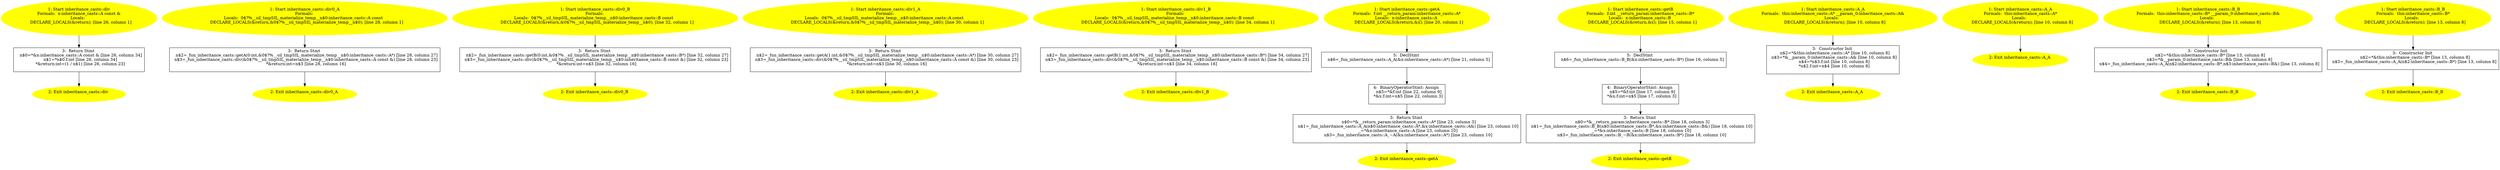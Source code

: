 /* @generated */
digraph cfg {
"div#inheritance_casts#6922777222181710886.49c2c177ef4708a5a378ab243af3c697_1" [label="1: Start inheritance_casts::div\nFormals:  x:inheritance_casts::A const &\nLocals:  \n   DECLARE_LOCALS(&return); [line 26, column 1]\n " color=yellow style=filled]
	

	 "div#inheritance_casts#6922777222181710886.49c2c177ef4708a5a378ab243af3c697_1" -> "div#inheritance_casts#6922777222181710886.49c2c177ef4708a5a378ab243af3c697_3" ;
"div#inheritance_casts#6922777222181710886.49c2c177ef4708a5a378ab243af3c697_2" [label="2: Exit inheritance_casts::div \n  " color=yellow style=filled]
	

"div#inheritance_casts#6922777222181710886.49c2c177ef4708a5a378ab243af3c697_3" [label="3:  Return Stmt \n   n$0=*&x:inheritance_casts::A const & [line 26, column 34]\n  n$1=*n$0.f:int [line 26, column 34]\n  *&return:int=(1 / n$1) [line 26, column 23]\n " shape="box"]
	

	 "div#inheritance_casts#6922777222181710886.49c2c177ef4708a5a378ab243af3c697_3" -> "div#inheritance_casts#6922777222181710886.49c2c177ef4708a5a378ab243af3c697_2" ;
"div0_A#inheritance_casts#7658516495554603699.e5c3e3413f6eac12dda7dd76db597c34_1" [label="1: Start inheritance_casts::div0_A\nFormals: \nLocals:  0$?%__sil_tmpSIL_materialize_temp__n$0:inheritance_casts::A const  \n   DECLARE_LOCALS(&return,&0$?%__sil_tmpSIL_materialize_temp__n$0); [line 28, column 1]\n " color=yellow style=filled]
	

	 "div0_A#inheritance_casts#7658516495554603699.e5c3e3413f6eac12dda7dd76db597c34_1" -> "div0_A#inheritance_casts#7658516495554603699.e5c3e3413f6eac12dda7dd76db597c34_3" ;
"div0_A#inheritance_casts#7658516495554603699.e5c3e3413f6eac12dda7dd76db597c34_2" [label="2: Exit inheritance_casts::div0_A \n  " color=yellow style=filled]
	

"div0_A#inheritance_casts#7658516495554603699.e5c3e3413f6eac12dda7dd76db597c34_3" [label="3:  Return Stmt \n   n$2=_fun_inheritance_casts::getA(0:int,&0$?%__sil_tmpSIL_materialize_temp__n$0:inheritance_casts::A*) [line 28, column 27]\n  n$3=_fun_inheritance_casts::div(&0$?%__sil_tmpSIL_materialize_temp__n$0:inheritance_casts::A const &) [line 28, column 23]\n  *&return:int=n$3 [line 28, column 16]\n " shape="box"]
	

	 "div0_A#inheritance_casts#7658516495554603699.e5c3e3413f6eac12dda7dd76db597c34_3" -> "div0_A#inheritance_casts#7658516495554603699.e5c3e3413f6eac12dda7dd76db597c34_2" ;
"div0_B#inheritance_casts#9651791439006644302.4d2c177357a796fa9b436df4f92f3de8_1" [label="1: Start inheritance_casts::div0_B\nFormals: \nLocals:  0$?%__sil_tmpSIL_materialize_temp__n$0:inheritance_casts::B const  \n   DECLARE_LOCALS(&return,&0$?%__sil_tmpSIL_materialize_temp__n$0); [line 32, column 1]\n " color=yellow style=filled]
	

	 "div0_B#inheritance_casts#9651791439006644302.4d2c177357a796fa9b436df4f92f3de8_1" -> "div0_B#inheritance_casts#9651791439006644302.4d2c177357a796fa9b436df4f92f3de8_3" ;
"div0_B#inheritance_casts#9651791439006644302.4d2c177357a796fa9b436df4f92f3de8_2" [label="2: Exit inheritance_casts::div0_B \n  " color=yellow style=filled]
	

"div0_B#inheritance_casts#9651791439006644302.4d2c177357a796fa9b436df4f92f3de8_3" [label="3:  Return Stmt \n   n$2=_fun_inheritance_casts::getB(0:int,&0$?%__sil_tmpSIL_materialize_temp__n$0:inheritance_casts::B*) [line 32, column 27]\n  n$3=_fun_inheritance_casts::div(&0$?%__sil_tmpSIL_materialize_temp__n$0:inheritance_casts::B const &) [line 32, column 23]\n  *&return:int=n$3 [line 32, column 16]\n " shape="box"]
	

	 "div0_B#inheritance_casts#9651791439006644302.4d2c177357a796fa9b436df4f92f3de8_3" -> "div0_B#inheritance_casts#9651791439006644302.4d2c177357a796fa9b436df4f92f3de8_2" ;
"div1_A#inheritance_casts#14706027417800210732.96d94ec773e2890c763d57de8a52982b_1" [label="1: Start inheritance_casts::div1_A\nFormals: \nLocals:  0$?%__sil_tmpSIL_materialize_temp__n$0:inheritance_casts::A const  \n   DECLARE_LOCALS(&return,&0$?%__sil_tmpSIL_materialize_temp__n$0); [line 30, column 1]\n " color=yellow style=filled]
	

	 "div1_A#inheritance_casts#14706027417800210732.96d94ec773e2890c763d57de8a52982b_1" -> "div1_A#inheritance_casts#14706027417800210732.96d94ec773e2890c763d57de8a52982b_3" ;
"div1_A#inheritance_casts#14706027417800210732.96d94ec773e2890c763d57de8a52982b_2" [label="2: Exit inheritance_casts::div1_A \n  " color=yellow style=filled]
	

"div1_A#inheritance_casts#14706027417800210732.96d94ec773e2890c763d57de8a52982b_3" [label="3:  Return Stmt \n   n$2=_fun_inheritance_casts::getA(1:int,&0$?%__sil_tmpSIL_materialize_temp__n$0:inheritance_casts::A*) [line 30, column 27]\n  n$3=_fun_inheritance_casts::div(&0$?%__sil_tmpSIL_materialize_temp__n$0:inheritance_casts::A const &) [line 30, column 23]\n  *&return:int=n$3 [line 30, column 16]\n " shape="box"]
	

	 "div1_A#inheritance_casts#14706027417800210732.96d94ec773e2890c763d57de8a52982b_3" -> "div1_A#inheritance_casts#14706027417800210732.96d94ec773e2890c763d57de8a52982b_2" ;
"div1_B#inheritance_casts#15202051198007397773.6fa30ed113dcaca42095f52f33fb0c86_1" [label="1: Start inheritance_casts::div1_B\nFormals: \nLocals:  0$?%__sil_tmpSIL_materialize_temp__n$0:inheritance_casts::B const  \n   DECLARE_LOCALS(&return,&0$?%__sil_tmpSIL_materialize_temp__n$0); [line 34, column 1]\n " color=yellow style=filled]
	

	 "div1_B#inheritance_casts#15202051198007397773.6fa30ed113dcaca42095f52f33fb0c86_1" -> "div1_B#inheritance_casts#15202051198007397773.6fa30ed113dcaca42095f52f33fb0c86_3" ;
"div1_B#inheritance_casts#15202051198007397773.6fa30ed113dcaca42095f52f33fb0c86_2" [label="2: Exit inheritance_casts::div1_B \n  " color=yellow style=filled]
	

"div1_B#inheritance_casts#15202051198007397773.6fa30ed113dcaca42095f52f33fb0c86_3" [label="3:  Return Stmt \n   n$2=_fun_inheritance_casts::getB(1:int,&0$?%__sil_tmpSIL_materialize_temp__n$0:inheritance_casts::B*) [line 34, column 27]\n  n$3=_fun_inheritance_casts::div(&0$?%__sil_tmpSIL_materialize_temp__n$0:inheritance_casts::B const &) [line 34, column 23]\n  *&return:int=n$3 [line 34, column 16]\n " shape="box"]
	

	 "div1_B#inheritance_casts#15202051198007397773.6fa30ed113dcaca42095f52f33fb0c86_3" -> "div1_B#inheritance_casts#15202051198007397773.6fa30ed113dcaca42095f52f33fb0c86_2" ;
"getA#inheritance_casts#5702196550029280494.a31441c26ae3c842bca5b13c0e4f700e_1" [label="1: Start inheritance_casts::getA\nFormals:  f:int __return_param:inheritance_casts::A*\nLocals:  x:inheritance_casts::A \n   DECLARE_LOCALS(&return,&x); [line 20, column 1]\n " color=yellow style=filled]
	

	 "getA#inheritance_casts#5702196550029280494.a31441c26ae3c842bca5b13c0e4f700e_1" -> "getA#inheritance_casts#5702196550029280494.a31441c26ae3c842bca5b13c0e4f700e_5" ;
"getA#inheritance_casts#5702196550029280494.a31441c26ae3c842bca5b13c0e4f700e_2" [label="2: Exit inheritance_casts::getA \n  " color=yellow style=filled]
	

"getA#inheritance_casts#5702196550029280494.a31441c26ae3c842bca5b13c0e4f700e_3" [label="3:  Return Stmt \n   n$0=*&__return_param:inheritance_casts::A* [line 23, column 3]\n  n$1=_fun_inheritance_casts::A_A(n$0:inheritance_casts::A*,&x:inheritance_casts::A&) [line 23, column 10]\n  _=*&x:inheritance_casts::A [line 23, column 10]\n  n$3=_fun_inheritance_casts::A_~A(&x:inheritance_casts::A*) [line 23, column 10]\n " shape="box"]
	

	 "getA#inheritance_casts#5702196550029280494.a31441c26ae3c842bca5b13c0e4f700e_3" -> "getA#inheritance_casts#5702196550029280494.a31441c26ae3c842bca5b13c0e4f700e_2" ;
"getA#inheritance_casts#5702196550029280494.a31441c26ae3c842bca5b13c0e4f700e_4" [label="4:  BinaryOperatorStmt: Assign \n   n$5=*&f:int [line 22, column 9]\n  *&x.f:int=n$5 [line 22, column 3]\n " shape="box"]
	

	 "getA#inheritance_casts#5702196550029280494.a31441c26ae3c842bca5b13c0e4f700e_4" -> "getA#inheritance_casts#5702196550029280494.a31441c26ae3c842bca5b13c0e4f700e_3" ;
"getA#inheritance_casts#5702196550029280494.a31441c26ae3c842bca5b13c0e4f700e_5" [label="5:  DeclStmt \n   n$6=_fun_inheritance_casts::A_A(&x:inheritance_casts::A*) [line 21, column 5]\n " shape="box"]
	

	 "getA#inheritance_casts#5702196550029280494.a31441c26ae3c842bca5b13c0e4f700e_5" -> "getA#inheritance_casts#5702196550029280494.a31441c26ae3c842bca5b13c0e4f700e_4" ;
"getB#inheritance_casts#7572693428029732371.2a52889292973e0a59e81bc3aa93b9cd_1" [label="1: Start inheritance_casts::getB\nFormals:  f:int __return_param:inheritance_casts::B*\nLocals:  x:inheritance_casts::B \n   DECLARE_LOCALS(&return,&x); [line 15, column 1]\n " color=yellow style=filled]
	

	 "getB#inheritance_casts#7572693428029732371.2a52889292973e0a59e81bc3aa93b9cd_1" -> "getB#inheritance_casts#7572693428029732371.2a52889292973e0a59e81bc3aa93b9cd_5" ;
"getB#inheritance_casts#7572693428029732371.2a52889292973e0a59e81bc3aa93b9cd_2" [label="2: Exit inheritance_casts::getB \n  " color=yellow style=filled]
	

"getB#inheritance_casts#7572693428029732371.2a52889292973e0a59e81bc3aa93b9cd_3" [label="3:  Return Stmt \n   n$0=*&__return_param:inheritance_casts::B* [line 18, column 3]\n  n$1=_fun_inheritance_casts::B_B(n$0:inheritance_casts::B*,&x:inheritance_casts::B&) [line 18, column 10]\n  _=*&x:inheritance_casts::B [line 18, column 10]\n  n$3=_fun_inheritance_casts::B_~B(&x:inheritance_casts::B*) [line 18, column 10]\n " shape="box"]
	

	 "getB#inheritance_casts#7572693428029732371.2a52889292973e0a59e81bc3aa93b9cd_3" -> "getB#inheritance_casts#7572693428029732371.2a52889292973e0a59e81bc3aa93b9cd_2" ;
"getB#inheritance_casts#7572693428029732371.2a52889292973e0a59e81bc3aa93b9cd_4" [label="4:  BinaryOperatorStmt: Assign \n   n$5=*&f:int [line 17, column 9]\n  *&x.f:int=n$5 [line 17, column 3]\n " shape="box"]
	

	 "getB#inheritance_casts#7572693428029732371.2a52889292973e0a59e81bc3aa93b9cd_4" -> "getB#inheritance_casts#7572693428029732371.2a52889292973e0a59e81bc3aa93b9cd_3" ;
"getB#inheritance_casts#7572693428029732371.2a52889292973e0a59e81bc3aa93b9cd_5" [label="5:  DeclStmt \n   n$6=_fun_inheritance_casts::B_B(&x:inheritance_casts::B*) [line 16, column 5]\n " shape="box"]
	

	 "getB#inheritance_casts#7572693428029732371.2a52889292973e0a59e81bc3aa93b9cd_5" -> "getB#inheritance_casts#7572693428029732371.2a52889292973e0a59e81bc3aa93b9cd_4" ;
"A#A#inheritance_casts#{10902709585585133973|constexpr}.68880ef701101d56bd12eca3d63ad60a_1" [label="1: Start inheritance_casts::A_A\nFormals:  this:inheritance_casts::A* __param_0:inheritance_casts::A&\nLocals:  \n   DECLARE_LOCALS(&return); [line 10, column 8]\n " color=yellow style=filled]
	

	 "A#A#inheritance_casts#{10902709585585133973|constexpr}.68880ef701101d56bd12eca3d63ad60a_1" -> "A#A#inheritance_casts#{10902709585585133973|constexpr}.68880ef701101d56bd12eca3d63ad60a_3" ;
"A#A#inheritance_casts#{10902709585585133973|constexpr}.68880ef701101d56bd12eca3d63ad60a_2" [label="2: Exit inheritance_casts::A_A \n  " color=yellow style=filled]
	

"A#A#inheritance_casts#{10902709585585133973|constexpr}.68880ef701101d56bd12eca3d63ad60a_3" [label="3:  Constructor Init \n   n$2=*&this:inheritance_casts::A* [line 10, column 8]\n  n$3=*&__param_0:inheritance_casts::A& [line 10, column 8]\n  n$4=*n$3.f:int [line 10, column 8]\n  *n$2.f:int=n$4 [line 10, column 8]\n " shape="box"]
	

	 "A#A#inheritance_casts#{10902709585585133973|constexpr}.68880ef701101d56bd12eca3d63ad60a_3" -> "A#A#inheritance_casts#{10902709585585133973|constexpr}.68880ef701101d56bd12eca3d63ad60a_2" ;
"A#A#inheritance_casts#{6737151014147281904}.09f433918891d7b3e607a370cf5bfca4_1" [label="1: Start inheritance_casts::A_A\nFormals:  this:inheritance_casts::A*\nLocals:  \n   DECLARE_LOCALS(&return); [line 10, column 8]\n " color=yellow style=filled]
	

	 "A#A#inheritance_casts#{6737151014147281904}.09f433918891d7b3e607a370cf5bfca4_1" -> "A#A#inheritance_casts#{6737151014147281904}.09f433918891d7b3e607a370cf5bfca4_2" ;
"A#A#inheritance_casts#{6737151014147281904}.09f433918891d7b3e607a370cf5bfca4_2" [label="2: Exit inheritance_casts::A_A \n  " color=yellow style=filled]
	

"B#B#inheritance_casts#{757591507791864682|constexpr}.5bcf15d1bf21f1370c2f899ddef4b1c9_1" [label="1: Start inheritance_casts::B_B\nFormals:  this:inheritance_casts::B* __param_0:inheritance_casts::B&\nLocals:  \n   DECLARE_LOCALS(&return); [line 13, column 8]\n " color=yellow style=filled]
	

	 "B#B#inheritance_casts#{757591507791864682|constexpr}.5bcf15d1bf21f1370c2f899ddef4b1c9_1" -> "B#B#inheritance_casts#{757591507791864682|constexpr}.5bcf15d1bf21f1370c2f899ddef4b1c9_3" ;
"B#B#inheritance_casts#{757591507791864682|constexpr}.5bcf15d1bf21f1370c2f899ddef4b1c9_2" [label="2: Exit inheritance_casts::B_B \n  " color=yellow style=filled]
	

"B#B#inheritance_casts#{757591507791864682|constexpr}.5bcf15d1bf21f1370c2f899ddef4b1c9_3" [label="3:  Constructor Init \n   n$2=*&this:inheritance_casts::B* [line 13, column 8]\n  n$3=*&__param_0:inheritance_casts::B& [line 13, column 8]\n  n$4=_fun_inheritance_casts::A_A(n$2:inheritance_casts::B*,n$3:inheritance_casts::B&) [line 13, column 8]\n " shape="box"]
	

	 "B#B#inheritance_casts#{757591507791864682|constexpr}.5bcf15d1bf21f1370c2f899ddef4b1c9_3" -> "B#B#inheritance_casts#{757591507791864682|constexpr}.5bcf15d1bf21f1370c2f899ddef4b1c9_2" ;
"B#B#inheritance_casts#{9678838365339542453}.8b569e08272bb08f8843c357c8546f65_1" [label="1: Start inheritance_casts::B_B\nFormals:  this:inheritance_casts::B*\nLocals:  \n   DECLARE_LOCALS(&return); [line 13, column 8]\n " color=yellow style=filled]
	

	 "B#B#inheritance_casts#{9678838365339542453}.8b569e08272bb08f8843c357c8546f65_1" -> "B#B#inheritance_casts#{9678838365339542453}.8b569e08272bb08f8843c357c8546f65_3" ;
"B#B#inheritance_casts#{9678838365339542453}.8b569e08272bb08f8843c357c8546f65_2" [label="2: Exit inheritance_casts::B_B \n  " color=yellow style=filled]
	

"B#B#inheritance_casts#{9678838365339542453}.8b569e08272bb08f8843c357c8546f65_3" [label="3:  Constructor Init \n   n$2=*&this:inheritance_casts::B* [line 13, column 8]\n  n$3=_fun_inheritance_casts::A_A(n$2:inheritance_casts::B*) [line 13, column 8]\n " shape="box"]
	

	 "B#B#inheritance_casts#{9678838365339542453}.8b569e08272bb08f8843c357c8546f65_3" -> "B#B#inheritance_casts#{9678838365339542453}.8b569e08272bb08f8843c357c8546f65_2" ;
}
